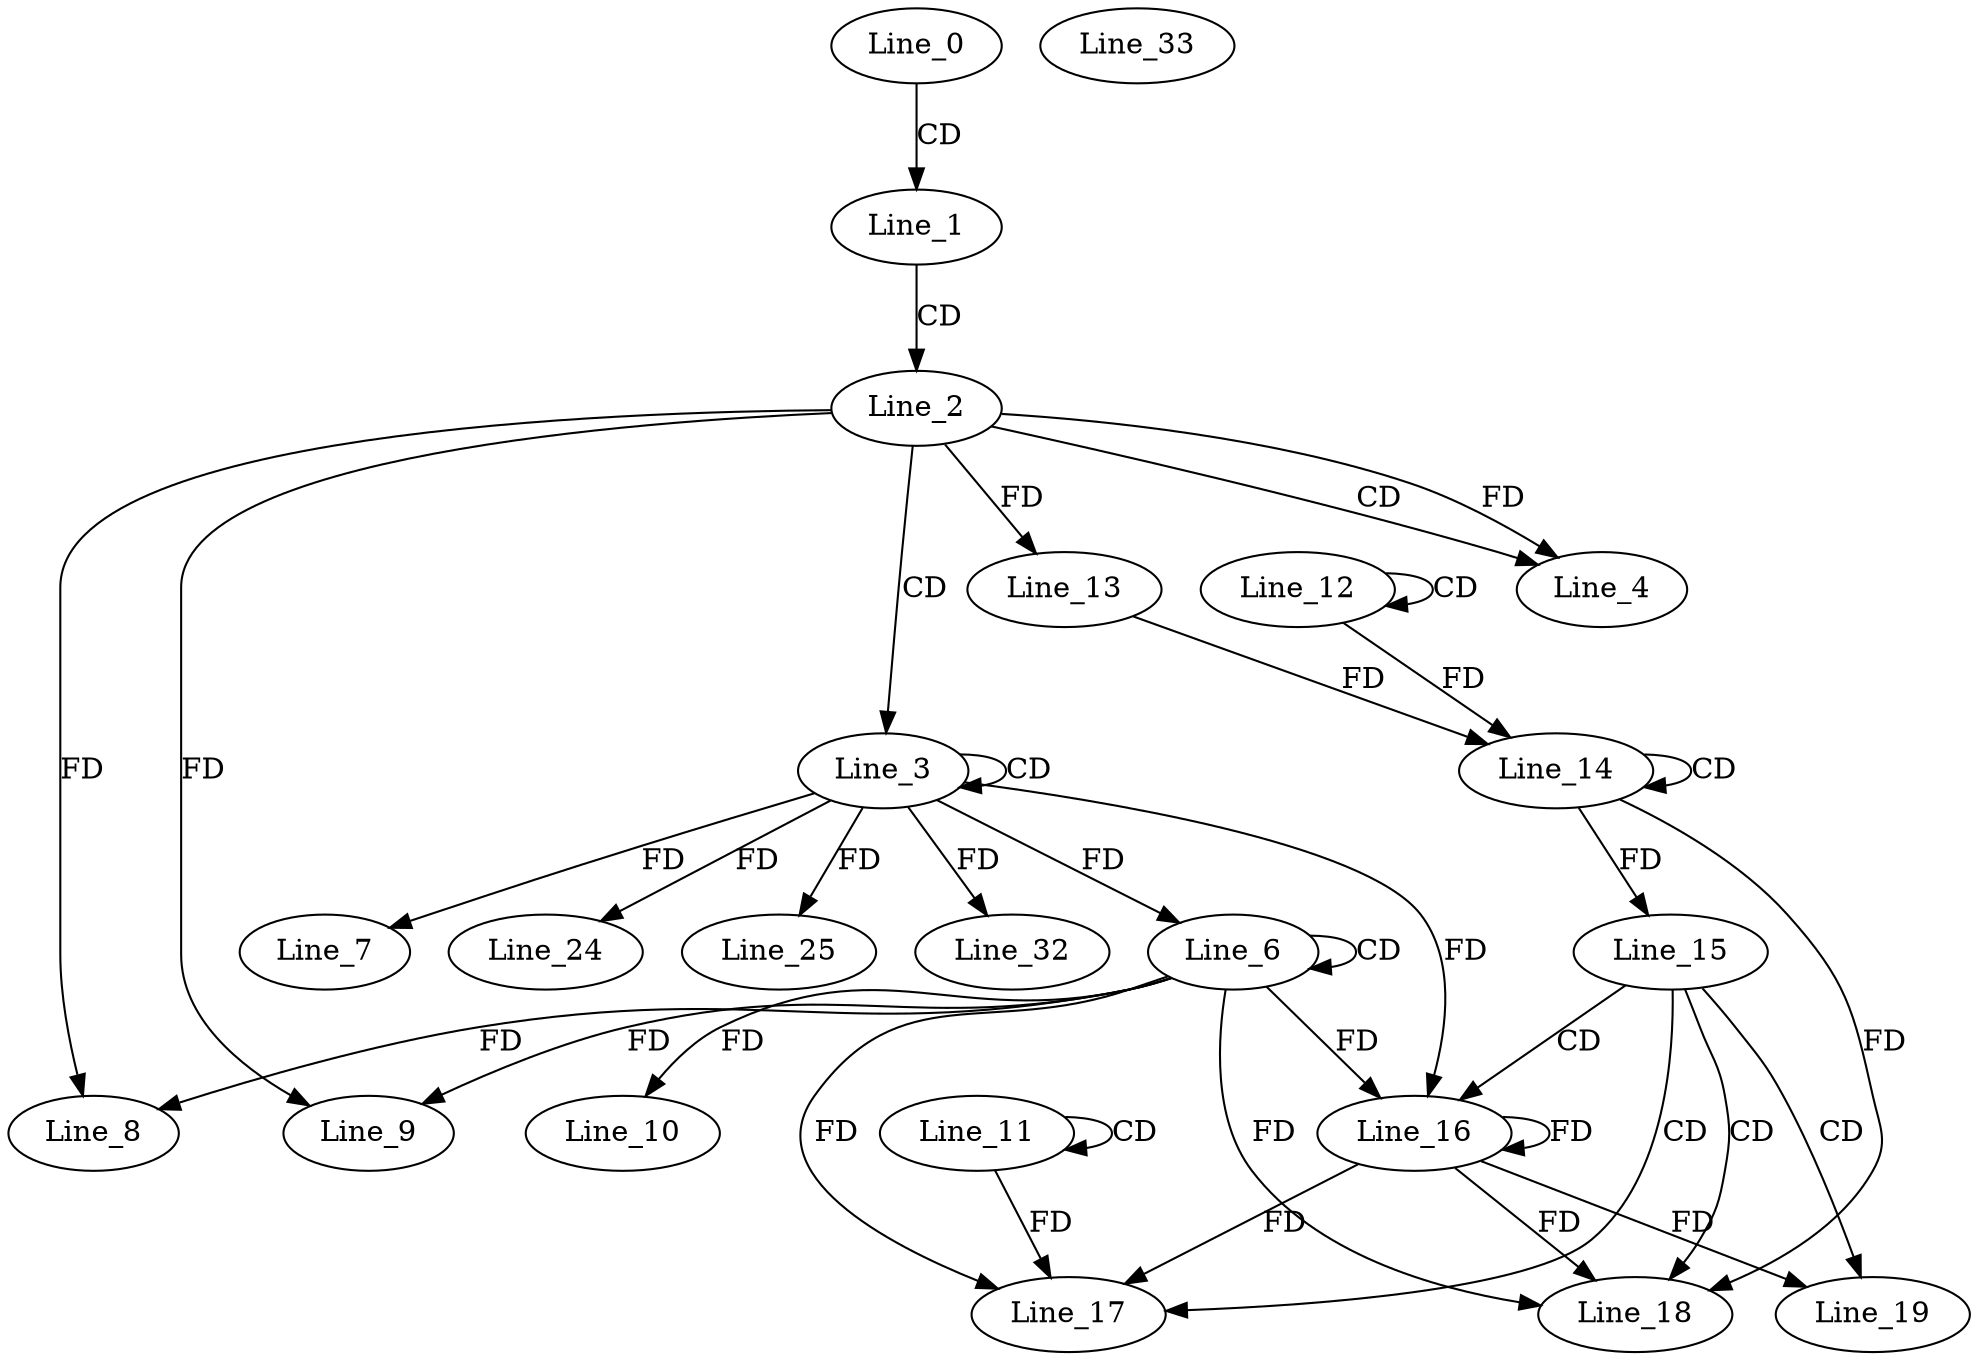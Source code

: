 digraph G {
  Line_0;
  Line_1;
  Line_2;
  Line_3;
  Line_3;
  Line_4;
  Line_4;
  Line_4;
  Line_6;
  Line_6;
  Line_7;
  Line_8;
  Line_8;
  Line_9;
  Line_9;
  Line_10;
  Line_11;
  Line_11;
  Line_12;
  Line_12;
  Line_13;
  Line_14;
  Line_14;
  Line_13;
  Line_15;
  Line_16;
  Line_16;
  Line_17;
  Line_18;
  Line_19;
  Line_24;
  Line_25;
  Line_32;
  Line_33;
  Line_0 -> Line_1 [ label="CD" ];
  Line_1 -> Line_2 [ label="CD" ];
  Line_2 -> Line_3 [ label="CD" ];
  Line_3 -> Line_3 [ label="CD" ];
  Line_2 -> Line_4 [ label="CD" ];
  Line_2 -> Line_4 [ label="FD" ];
  Line_6 -> Line_6 [ label="CD" ];
  Line_3 -> Line_6 [ label="FD" ];
  Line_3 -> Line_7 [ label="FD" ];
  Line_6 -> Line_8 [ label="FD" ];
  Line_2 -> Line_8 [ label="FD" ];
  Line_6 -> Line_9 [ label="FD" ];
  Line_2 -> Line_9 [ label="FD" ];
  Line_6 -> Line_10 [ label="FD" ];
  Line_11 -> Line_11 [ label="CD" ];
  Line_12 -> Line_12 [ label="CD" ];
  Line_2 -> Line_13 [ label="FD" ];
  Line_14 -> Line_14 [ label="CD" ];
  Line_12 -> Line_14 [ label="FD" ];
  Line_13 -> Line_14 [ label="FD" ];
  Line_14 -> Line_15 [ label="FD" ];
  Line_15 -> Line_16 [ label="CD" ];
  Line_6 -> Line_16 [ label="FD" ];
  Line_16 -> Line_16 [ label="FD" ];
  Line_3 -> Line_16 [ label="FD" ];
  Line_15 -> Line_17 [ label="CD" ];
  Line_6 -> Line_17 [ label="FD" ];
  Line_16 -> Line_17 [ label="FD" ];
  Line_11 -> Line_17 [ label="FD" ];
  Line_15 -> Line_18 [ label="CD" ];
  Line_6 -> Line_18 [ label="FD" ];
  Line_16 -> Line_18 [ label="FD" ];
  Line_14 -> Line_18 [ label="FD" ];
  Line_15 -> Line_19 [ label="CD" ];
  Line_16 -> Line_19 [ label="FD" ];
  Line_3 -> Line_24 [ label="FD" ];
  Line_3 -> Line_25 [ label="FD" ];
  Line_3 -> Line_32 [ label="FD" ];
}
